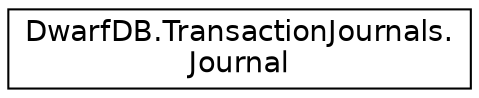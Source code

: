digraph "Graphical Class Hierarchy"
{
  edge [fontname="Helvetica",fontsize="14",labelfontname="Helvetica",labelfontsize="14"];
  node [fontname="Helvetica",fontsize="14",shape=record];
  rankdir="LR";
  Node1 [label="DwarfDB.TransactionJournals.\lJournal",height=0.2,width=0.4,color="black", fillcolor="white", style="filled",URL="$d1/d86/class_dwarf_d_b_1_1_transaction_journals_1_1_journal.html",tooltip="Description of TransactionJournals. "];
}
